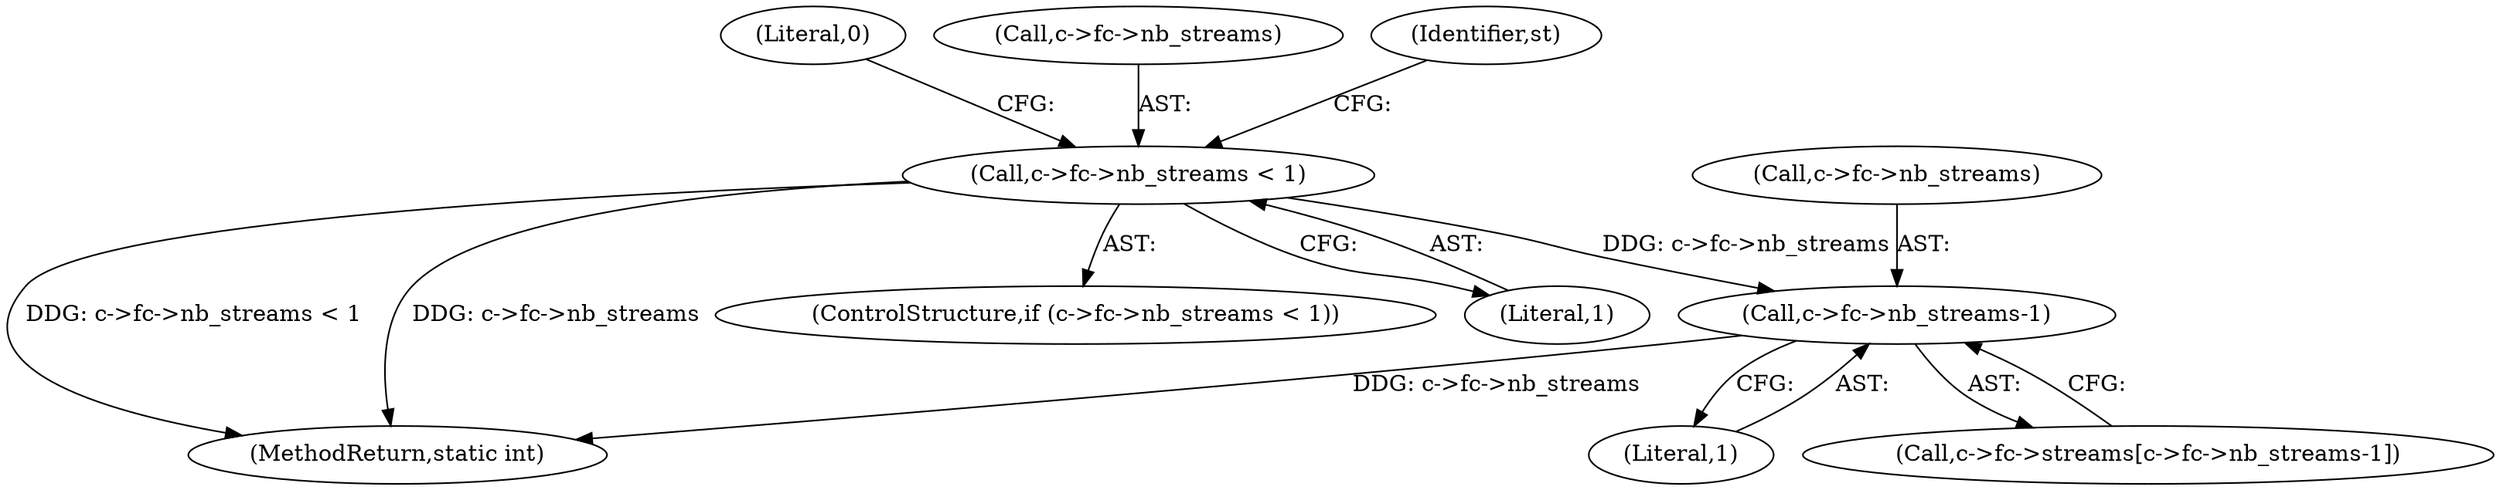 digraph "0_FFmpeg_689e59b7ffed34eba6159dcc78e87133862e3746@pointer" {
"1000134" [label="(Call,c->fc->nb_streams-1)"];
"1000117" [label="(Call,c->fc->nb_streams < 1)"];
"1000600" [label="(MethodReturn,static int)"];
"1000128" [label="(Call,c->fc->streams[c->fc->nb_streams-1])"];
"1000116" [label="(ControlStructure,if (c->fc->nb_streams < 1))"];
"1000135" [label="(Call,c->fc->nb_streams)"];
"1000125" [label="(Literal,0)"];
"1000140" [label="(Literal,1)"];
"1000123" [label="(Literal,1)"];
"1000134" [label="(Call,c->fc->nb_streams-1)"];
"1000117" [label="(Call,c->fc->nb_streams < 1)"];
"1000118" [label="(Call,c->fc->nb_streams)"];
"1000127" [label="(Identifier,st)"];
"1000134" -> "1000128"  [label="AST: "];
"1000134" -> "1000140"  [label="CFG: "];
"1000135" -> "1000134"  [label="AST: "];
"1000140" -> "1000134"  [label="AST: "];
"1000128" -> "1000134"  [label="CFG: "];
"1000134" -> "1000600"  [label="DDG: c->fc->nb_streams"];
"1000117" -> "1000134"  [label="DDG: c->fc->nb_streams"];
"1000117" -> "1000116"  [label="AST: "];
"1000117" -> "1000123"  [label="CFG: "];
"1000118" -> "1000117"  [label="AST: "];
"1000123" -> "1000117"  [label="AST: "];
"1000125" -> "1000117"  [label="CFG: "];
"1000127" -> "1000117"  [label="CFG: "];
"1000117" -> "1000600"  [label="DDG: c->fc->nb_streams < 1"];
"1000117" -> "1000600"  [label="DDG: c->fc->nb_streams"];
}
